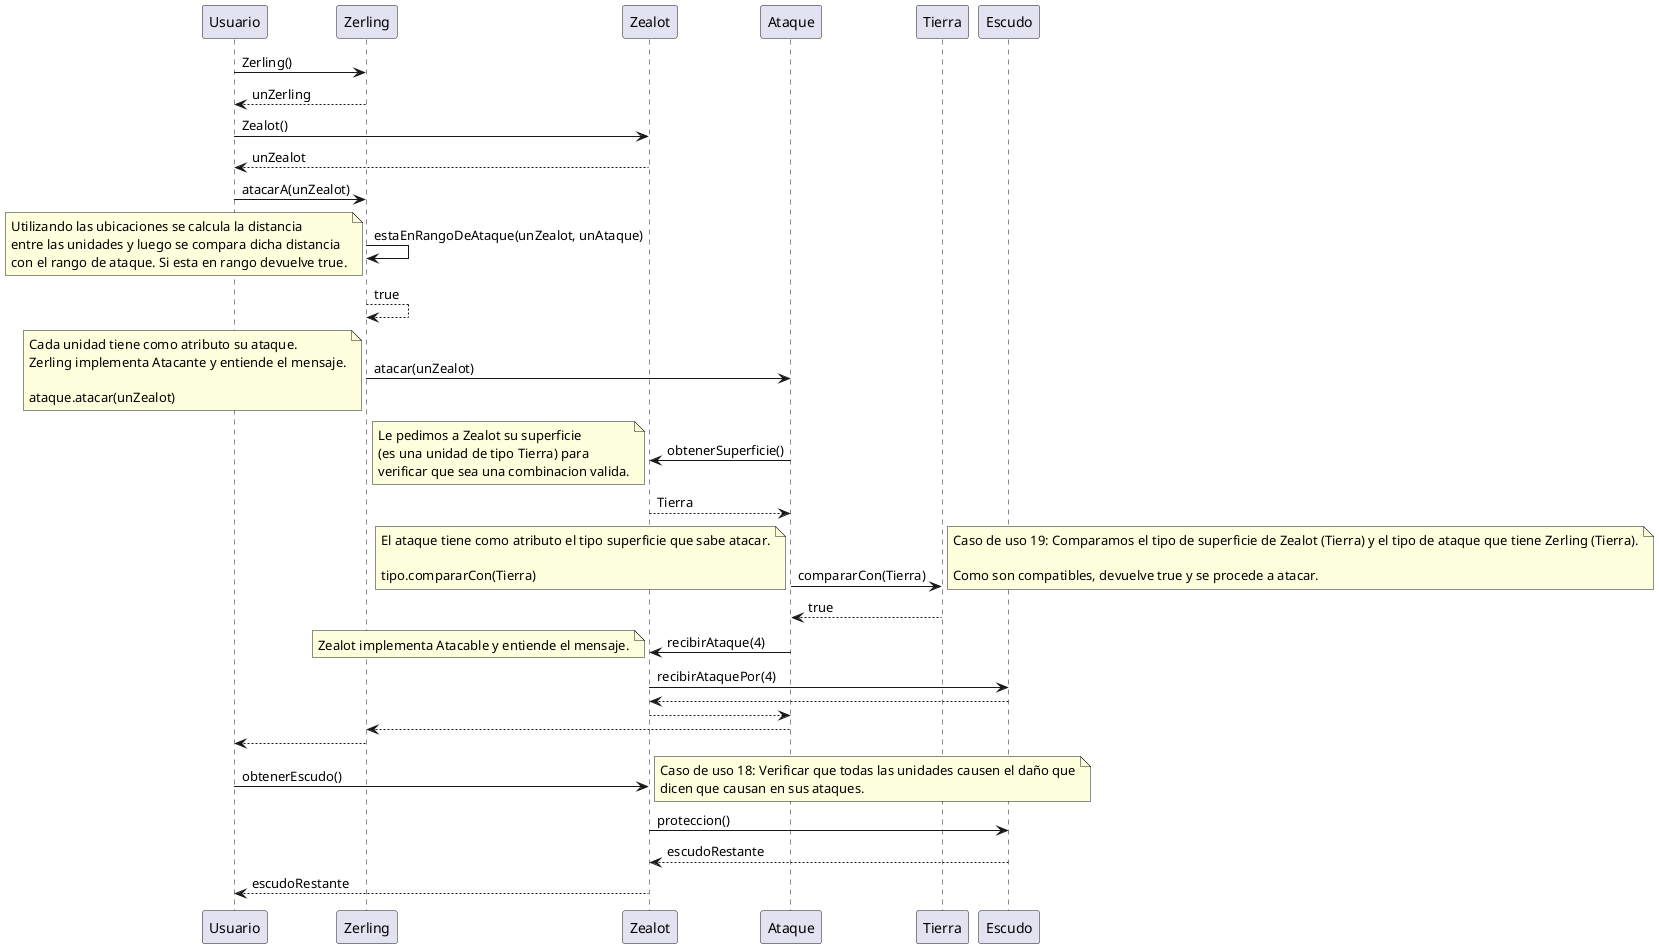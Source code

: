 @startuml

Usuario -> Zerling: Zerling()
Zerling --> Usuario: unZerling

Usuario -> Zealot: Zealot()
Zealot --> Usuario: unZealot

Usuario -> Zerling: atacarA(unZealot)
Zerling -> Zerling: estaEnRangoDeAtaque(unZealot, unAtaque)
note left: Utilizando las ubicaciones se calcula la distancia\nentre las unidades y luego se compara dicha distancia\ncon el rango de ataque. Si esta en rango devuelve true.
Zerling --> Zerling: true
Zerling -> Ataque: atacar(unZealot)
note left: Cada unidad tiene como atributo su ataque.\nZerling implementa Atacante y entiende el mensaje.\n\nataque.atacar(unZealot)
Ataque -> Zealot: obtenerSuperficie()
note left: Le pedimos a Zealot su superficie\n(es una unidad de tipo Tierra) para\nverificar que sea una combinacion valida.
Zealot --> Ataque: Tierra

Ataque -> Tierra: compararCon(Tierra)
note left: El ataque tiene como atributo el tipo superficie que sabe atacar.\n\ntipo.compararCon(Tierra)
note right: Caso de uso 19: Comparamos el tipo de superficie de Zealot (Tierra) y el tipo de ataque que tiene Zerling (Tierra).\n\nComo son compatibles, devuelve true y se procede a atacar.
Tierra --> Ataque: true

Ataque -> Zealot: recibirAtaque(4)
note left: Zealot implementa Atacable y entiende el mensaje.
Zealot -> Escudo: recibirAtaquePor(4)

Escudo --> Zealot
Zealot --> Ataque
Ataque --> Zerling
Zerling --> Usuario

Usuario -> Zealot: obtenerEscudo()
note right: Caso de uso 18: Verificar que todas las unidades causen el daño que\ndicen que causan en sus ataques.
Zealot -> Escudo: proteccion()
Escudo --> Zealot: escudoRestante
Zealot --> Usuario: escudoRestante

@enduml

--------------------------------------------------------------------------------------------------------------------------------------------------------------------------------------

@startuml

Usuario -> Hidralisco: Hidralisco()
Hidralisco --> Usuario: unHidralisco

Usuario -> Zealot: Zealot()
Zealot --> Usuario: unZealot

Usuario -> Hidralisco: atacarA(unZealot)

loop Para cada ataque de la unidad

Hidralisco -> AtaqueAire: atacarA(unZealot)
AtaqueAire -> Zealot: obtenerSuperficie()
Zealot --> AtaqueAire: Tierra

AtaqueAire -> Aire: compararCon(Tierra)
Aire --> AtaqueAire: false

AtaqueAire --> Hidralisco: false

Hidralisco -> AtaqueTierra: atacarA(unZealot)
AtaqueTierra -> Zealot: obtenerSuperficie()
Zealot --> AtaqueTierra: Tierra

AtaqueTierra -> Tierra: compararCon(Tierra)
Tierra --> AtaqueTierra: true

AtaqueTierra -> Zealot: recibirAtaque(4)
note left: A partir de aqui sigue toda la logica de recibir ataques.

end

@enduml